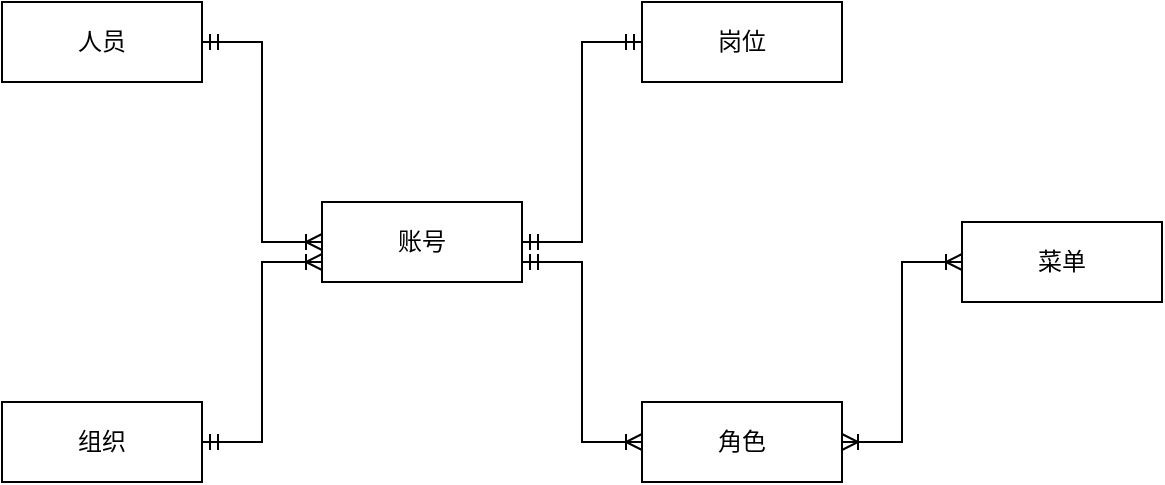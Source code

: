 <mxfile version="16.4.7" type="github" pages="2">
  <diagram id="R2lEEEUBdFMjLlhIrx00" name="4A管理数据模型">
    <mxGraphModel dx="1038" dy="576" grid="1" gridSize="10" guides="1" tooltips="1" connect="1" arrows="1" fold="1" page="1" pageScale="1" pageWidth="850" pageHeight="1100" math="0" shadow="0" extFonts="Permanent Marker^https://fonts.googleapis.com/css?family=Permanent+Marker">
      <root>
        <mxCell id="0" />
        <mxCell id="1" parent="0" />
        <mxCell id="y7mrTgpkIZg8PlTDdpqD-15" value="人员" style="whiteSpace=wrap;html=1;align=center;" parent="1" vertex="1">
          <mxGeometry x="180" y="70" width="100" height="40" as="geometry" />
        </mxCell>
        <mxCell id="y7mrTgpkIZg8PlTDdpqD-16" value="账号" style="whiteSpace=wrap;html=1;align=center;" parent="1" vertex="1">
          <mxGeometry x="340" y="170" width="100" height="40" as="geometry" />
        </mxCell>
        <mxCell id="y7mrTgpkIZg8PlTDdpqD-17" value="角色" style="whiteSpace=wrap;html=1;align=center;" parent="1" vertex="1">
          <mxGeometry x="500" y="270" width="100" height="40" as="geometry" />
        </mxCell>
        <mxCell id="y7mrTgpkIZg8PlTDdpqD-18" value="组织" style="whiteSpace=wrap;html=1;align=center;" parent="1" vertex="1">
          <mxGeometry x="180" y="270" width="100" height="40" as="geometry" />
        </mxCell>
        <mxCell id="y7mrTgpkIZg8PlTDdpqD-19" value="岗位" style="whiteSpace=wrap;html=1;align=center;" parent="1" vertex="1">
          <mxGeometry x="500" y="70" width="100" height="40" as="geometry" />
        </mxCell>
        <mxCell id="y7mrTgpkIZg8PlTDdpqD-20" value="菜单" style="whiteSpace=wrap;html=1;align=center;" parent="1" vertex="1">
          <mxGeometry x="660" y="180" width="100" height="40" as="geometry" />
        </mxCell>
        <mxCell id="y7mrTgpkIZg8PlTDdpqD-31" value="" style="edgeStyle=entityRelationEdgeStyle;fontSize=12;html=1;endArrow=ERoneToMany;startArrow=ERmandOne;rounded=0;exitX=1;exitY=0.5;exitDx=0;exitDy=0;" parent="1" source="y7mrTgpkIZg8PlTDdpqD-15" target="y7mrTgpkIZg8PlTDdpqD-16" edge="1">
          <mxGeometry width="100" height="100" relative="1" as="geometry">
            <mxPoint x="180" y="380" as="sourcePoint" />
            <mxPoint x="280" y="280" as="targetPoint" />
          </mxGeometry>
        </mxCell>
        <mxCell id="y7mrTgpkIZg8PlTDdpqD-32" value="" style="edgeStyle=entityRelationEdgeStyle;fontSize=12;html=1;endArrow=ERmandOne;startArrow=ERmandOne;rounded=0;exitX=1;exitY=0.5;exitDx=0;exitDy=0;" parent="1" source="y7mrTgpkIZg8PlTDdpqD-16" target="y7mrTgpkIZg8PlTDdpqD-19" edge="1">
          <mxGeometry width="100" height="100" relative="1" as="geometry">
            <mxPoint x="370" y="360" as="sourcePoint" />
            <mxPoint x="470" y="260" as="targetPoint" />
          </mxGeometry>
        </mxCell>
        <mxCell id="y7mrTgpkIZg8PlTDdpqD-33" value="" style="edgeStyle=entityRelationEdgeStyle;fontSize=12;html=1;endArrow=ERoneToMany;startArrow=ERmandOne;rounded=0;exitX=1;exitY=0.75;exitDx=0;exitDy=0;entryX=0;entryY=0.5;entryDx=0;entryDy=0;" parent="1" source="y7mrTgpkIZg8PlTDdpqD-16" target="y7mrTgpkIZg8PlTDdpqD-17" edge="1">
          <mxGeometry width="100" height="100" relative="1" as="geometry">
            <mxPoint x="100" y="450" as="sourcePoint" />
            <mxPoint x="200" y="350" as="targetPoint" />
          </mxGeometry>
        </mxCell>
        <mxCell id="y7mrTgpkIZg8PlTDdpqD-34" value="" style="edgeStyle=entityRelationEdgeStyle;fontSize=12;html=1;endArrow=ERoneToMany;startArrow=ERmandOne;rounded=0;exitX=1;exitY=0.5;exitDx=0;exitDy=0;entryX=0;entryY=0.75;entryDx=0;entryDy=0;" parent="1" source="y7mrTgpkIZg8PlTDdpqD-18" target="y7mrTgpkIZg8PlTDdpqD-16" edge="1">
          <mxGeometry width="100" height="100" relative="1" as="geometry">
            <mxPoint x="210" y="370" as="sourcePoint" />
            <mxPoint x="310" y="270" as="targetPoint" />
          </mxGeometry>
        </mxCell>
        <mxCell id="y7mrTgpkIZg8PlTDdpqD-36" value="" style="edgeStyle=entityRelationEdgeStyle;fontSize=12;html=1;endArrow=ERoneToMany;startArrow=ERoneToMany;rounded=0;exitX=1;exitY=0.5;exitDx=0;exitDy=0;entryX=0;entryY=0.5;entryDx=0;entryDy=0;" parent="1" source="y7mrTgpkIZg8PlTDdpqD-17" target="y7mrTgpkIZg8PlTDdpqD-20" edge="1">
          <mxGeometry width="100" height="100" relative="1" as="geometry">
            <mxPoint x="490" y="520" as="sourcePoint" />
            <mxPoint x="590" y="420" as="targetPoint" />
          </mxGeometry>
        </mxCell>
      </root>
    </mxGraphModel>
  </diagram>
  <diagram id="GtLhez4KZn3aKL14X47x" name="用户状态转换图">
    <mxGraphModel dx="1038" dy="576" grid="1" gridSize="10" guides="1" tooltips="1" connect="1" arrows="1" fold="1" page="1" pageScale="1" pageWidth="827" pageHeight="1169" math="0" shadow="0">
      <root>
        <mxCell id="xchi3GkBc9CVQjb9GjnS-0" />
        <mxCell id="xchi3GkBc9CVQjb9GjnS-1" parent="xchi3GkBc9CVQjb9GjnS-0" />
        <mxCell id="btDnmdEgw9SSzFAryp4j-9" style="edgeStyle=orthogonalEdgeStyle;rounded=0;orthogonalLoop=1;jettySize=auto;html=1;entryX=0;entryY=0.5;entryDx=0;entryDy=0;exitX=0;exitY=0.75;exitDx=0;exitDy=0;" edge="1" parent="xchi3GkBc9CVQjb9GjnS-1" source="btDnmdEgw9SSzFAryp4j-14" target="btDnmdEgw9SSzFAryp4j-1">
          <mxGeometry relative="1" as="geometry">
            <mxPoint x="80" y="300" as="sourcePoint" />
          </mxGeometry>
        </mxCell>
        <mxCell id="btDnmdEgw9SSzFAryp4j-10" value="点击离职，无强待办时" style="edgeLabel;html=1;align=center;verticalAlign=middle;resizable=0;points=[];" vertex="1" connectable="0" parent="btDnmdEgw9SSzFAryp4j-9">
          <mxGeometry x="-0.614" y="-2" relative="1" as="geometry">
            <mxPoint x="9" y="130" as="offset" />
          </mxGeometry>
        </mxCell>
        <mxCell id="btDnmdEgw9SSzFAryp4j-1" value="离职" style="rounded=0;whiteSpace=wrap;html=1;fontSize=18;fillColor=#dae8fc;strokeColor=#6c8ebf;" vertex="1" parent="xchi3GkBc9CVQjb9GjnS-1">
          <mxGeometry x="100" y="470" width="120" height="60" as="geometry" />
        </mxCell>
        <mxCell id="btDnmdEgw9SSzFAryp4j-7" style="edgeStyle=orthogonalEdgeStyle;rounded=0;orthogonalLoop=1;jettySize=auto;html=1;entryX=1;entryY=0.5;entryDx=0;entryDy=0;exitX=0;exitY=0.5;exitDx=0;exitDy=0;" edge="1" parent="xchi3GkBc9CVQjb9GjnS-1" source="btDnmdEgw9SSzFAryp4j-4" target="btDnmdEgw9SSzFAryp4j-1">
          <mxGeometry relative="1" as="geometry" />
        </mxCell>
        <mxCell id="btDnmdEgw9SSzFAryp4j-8" value="强待办处理完毕，进行离职" style="edgeLabel;html=1;align=center;verticalAlign=middle;resizable=0;points=[];" vertex="1" connectable="0" parent="btDnmdEgw9SSzFAryp4j-7">
          <mxGeometry x="-0.628" y="-1" relative="1" as="geometry">
            <mxPoint x="-83" y="1" as="offset" />
          </mxGeometry>
        </mxCell>
        <mxCell id="btDnmdEgw9SSzFAryp4j-4" value="预离职" style="rounded=0;whiteSpace=wrap;html=1;fontSize=18;fillColor=#f8cecc;strokeColor=#b85450;" vertex="1" parent="xchi3GkBc9CVQjb9GjnS-1">
          <mxGeometry x="550" y="470" width="120" height="60" as="geometry" />
        </mxCell>
        <mxCell id="btDnmdEgw9SSzFAryp4j-15" style="edgeStyle=orthogonalEdgeStyle;rounded=0;orthogonalLoop=1;jettySize=auto;html=1;fontSize=18;exitX=1;exitY=0.75;exitDx=0;exitDy=0;entryX=1;entryY=0.5;entryDx=0;entryDy=0;" edge="1" parent="xchi3GkBc9CVQjb9GjnS-1" source="btDnmdEgw9SSzFAryp4j-14" target="btDnmdEgw9SSzFAryp4j-4">
          <mxGeometry relative="1" as="geometry" />
        </mxCell>
        <mxCell id="btDnmdEgw9SSzFAryp4j-16" value="&lt;span style=&quot;font-size: 11px&quot;&gt;点击离职，且无1007、2002类待办，&lt;br&gt;存在其他强待办任务&lt;/span&gt;" style="edgeLabel;html=1;align=center;verticalAlign=middle;resizable=0;points=[];fontSize=18;" vertex="1" connectable="0" parent="btDnmdEgw9SSzFAryp4j-15">
          <mxGeometry x="-0.15" y="2" relative="1" as="geometry">
            <mxPoint x="-2" y="56" as="offset" />
          </mxGeometry>
        </mxCell>
        <mxCell id="btDnmdEgw9SSzFAryp4j-14" value="" style="swimlane;fontSize=18;" vertex="1" parent="xchi3GkBc9CVQjb9GjnS-1">
          <mxGeometry x="150" y="20" width="490" height="350" as="geometry" />
        </mxCell>
        <mxCell id="btDnmdEgw9SSzFAryp4j-21" style="edgeStyle=orthogonalEdgeStyle;rounded=0;orthogonalLoop=1;jettySize=auto;html=1;entryX=0.637;entryY=-0.02;entryDx=0;entryDy=0;entryPerimeter=0;fontSize=12;" edge="1" parent="btDnmdEgw9SSzFAryp4j-14" source="btDnmdEgw9SSzFAryp4j-3" target="btDnmdEgw9SSzFAryp4j-17">
          <mxGeometry relative="1" as="geometry" />
        </mxCell>
        <mxCell id="btDnmdEgw9SSzFAryp4j-23" value="管理员解锁&lt;br&gt;到达时间自动解锁" style="edgeLabel;html=1;align=center;verticalAlign=middle;resizable=0;points=[];fontSize=12;" vertex="1" connectable="0" parent="btDnmdEgw9SSzFAryp4j-21">
          <mxGeometry x="-0.551" y="1" relative="1" as="geometry">
            <mxPoint as="offset" />
          </mxGeometry>
        </mxCell>
        <mxCell id="btDnmdEgw9SSzFAryp4j-3" value="锁定" style="rounded=0;whiteSpace=wrap;html=1;fontSize=18;fillColor=#dae8fc;strokeColor=#6c8ebf;" vertex="1" parent="btDnmdEgw9SSzFAryp4j-14">
          <mxGeometry x="360" y="50" width="120" height="60" as="geometry" />
        </mxCell>
        <mxCell id="btDnmdEgw9SSzFAryp4j-20" style="edgeStyle=orthogonalEdgeStyle;rounded=0;orthogonalLoop=1;jettySize=auto;html=1;entryX=0.5;entryY=0;entryDx=0;entryDy=0;fontSize=12;" edge="1" parent="btDnmdEgw9SSzFAryp4j-14" source="btDnmdEgw9SSzFAryp4j-12" target="btDnmdEgw9SSzFAryp4j-17">
          <mxGeometry relative="1" as="geometry" />
        </mxCell>
        <mxCell id="btDnmdEgw9SSzFAryp4j-22" value="管理员解冻" style="edgeLabel;html=1;align=center;verticalAlign=middle;resizable=0;points=[];fontSize=12;" vertex="1" connectable="0" parent="btDnmdEgw9SSzFAryp4j-20">
          <mxGeometry x="-0.485" y="-2" relative="1" as="geometry">
            <mxPoint as="offset" />
          </mxGeometry>
        </mxCell>
        <mxCell id="btDnmdEgw9SSzFAryp4j-12" value="冻结" style="rounded=0;whiteSpace=wrap;html=1;fontSize=18;fillColor=#dae8fc;strokeColor=#6c8ebf;" vertex="1" parent="btDnmdEgw9SSzFAryp4j-14">
          <mxGeometry x="10" y="50" width="120" height="60" as="geometry" />
        </mxCell>
        <mxCell id="btDnmdEgw9SSzFAryp4j-18" style="edgeStyle=orthogonalEdgeStyle;rounded=0;orthogonalLoop=1;jettySize=auto;html=1;entryX=0.5;entryY=1;entryDx=0;entryDy=0;fontSize=18;" edge="1" parent="btDnmdEgw9SSzFAryp4j-14" source="btDnmdEgw9SSzFAryp4j-17" target="btDnmdEgw9SSzFAryp4j-3">
          <mxGeometry relative="1" as="geometry" />
        </mxCell>
        <mxCell id="btDnmdEgw9SSzFAryp4j-26" value="登录次数达到阈值，&lt;br&gt;自动锁定" style="edgeLabel;html=1;align=center;verticalAlign=middle;resizable=0;points=[];fontSize=12;" vertex="1" connectable="0" parent="btDnmdEgw9SSzFAryp4j-18">
          <mxGeometry x="0.251" y="4" relative="1" as="geometry">
            <mxPoint as="offset" />
          </mxGeometry>
        </mxCell>
        <mxCell id="btDnmdEgw9SSzFAryp4j-24" style="edgeStyle=orthogonalEdgeStyle;rounded=0;orthogonalLoop=1;jettySize=auto;html=1;entryX=0.5;entryY=1;entryDx=0;entryDy=0;fontSize=12;" edge="1" parent="btDnmdEgw9SSzFAryp4j-14" source="btDnmdEgw9SSzFAryp4j-17" target="btDnmdEgw9SSzFAryp4j-12">
          <mxGeometry relative="1" as="geometry" />
        </mxCell>
        <mxCell id="btDnmdEgw9SSzFAryp4j-25" value="管理员冻结" style="edgeLabel;html=1;align=center;verticalAlign=middle;resizable=0;points=[];fontSize=12;" vertex="1" connectable="0" parent="btDnmdEgw9SSzFAryp4j-24">
          <mxGeometry x="0.262" y="-5" relative="1" as="geometry">
            <mxPoint as="offset" />
          </mxGeometry>
        </mxCell>
        <mxCell id="btDnmdEgw9SSzFAryp4j-17" value="正常" style="rounded=0;whiteSpace=wrap;html=1;fontSize=18;fillColor=#dae8fc;strokeColor=#6c8ebf;" vertex="1" parent="btDnmdEgw9SSzFAryp4j-14">
          <mxGeometry x="160" y="230" width="120" height="60" as="geometry" />
        </mxCell>
      </root>
    </mxGraphModel>
  </diagram>
</mxfile>
